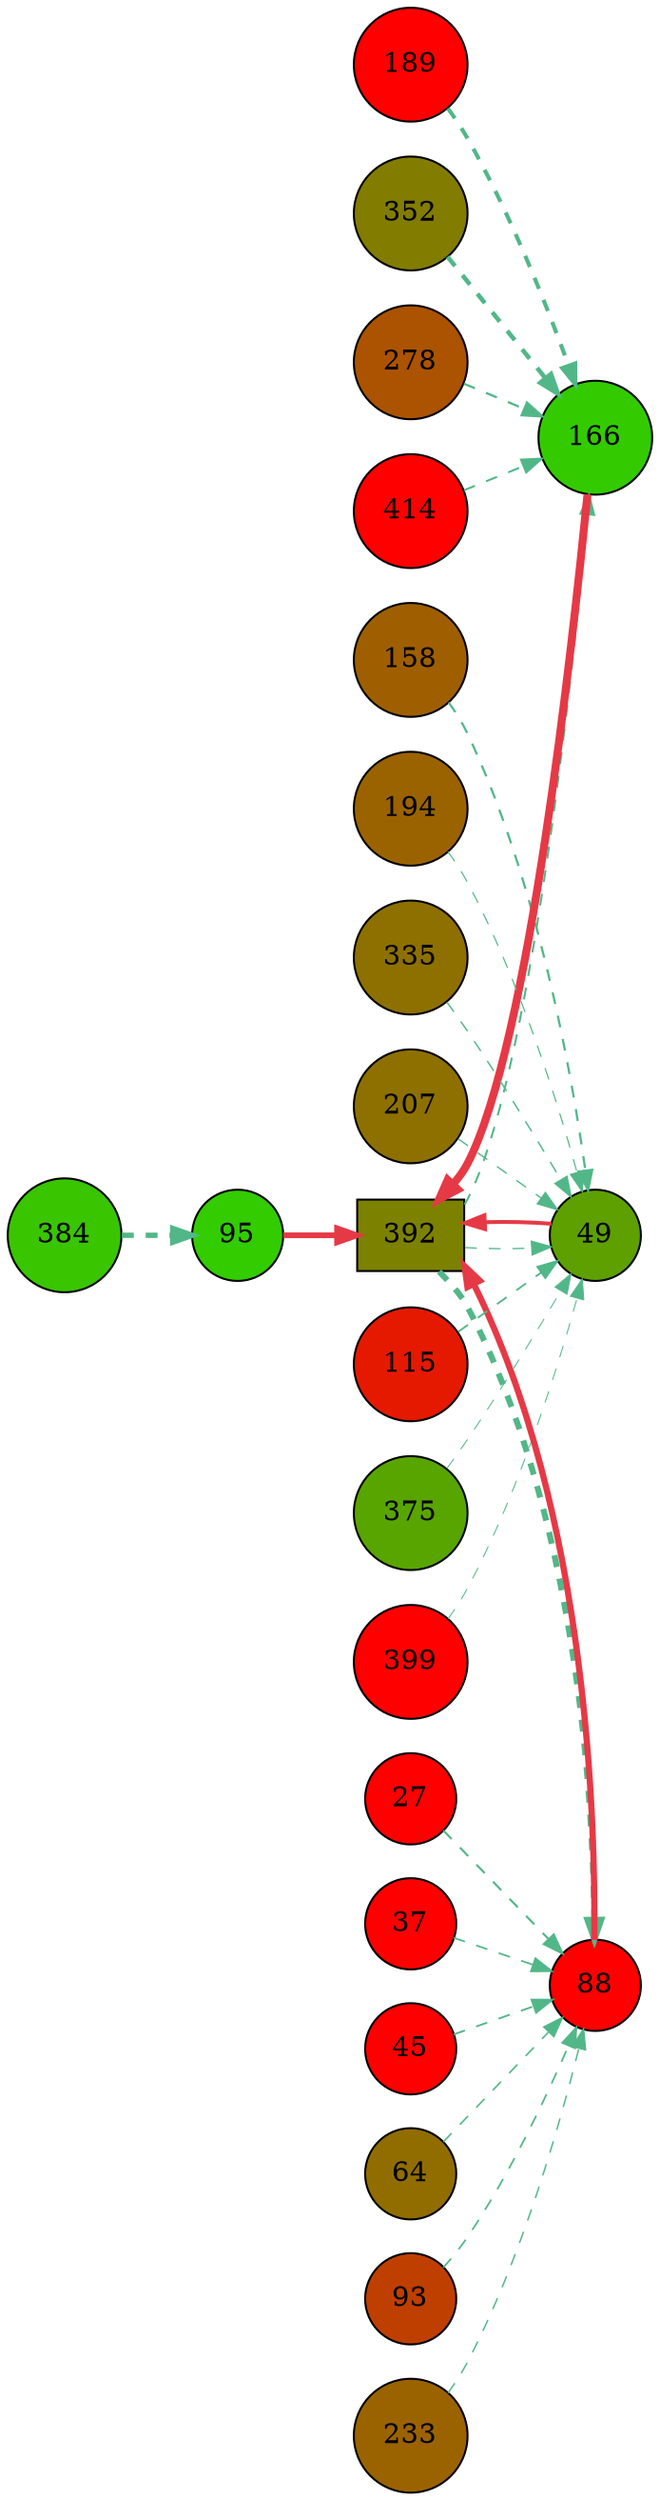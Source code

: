 digraph G{
rankdir=LR;
384 [style=filled, shape=circle, fillcolor="#39c500", label="384"];
392 [style=filled, shape=box, fillcolor="#7d8100", label="392"];
399 [style=filled, shape=circle, fillcolor="#fe0000", label="399"];
278 [style=filled, shape=circle, fillcolor="#ab5300", label="278"];
27 [style=filled, shape=circle, fillcolor="#fe0000", label="27"];
158 [style=filled, shape=circle, fillcolor="#9f5f00", label="158"];
414 [style=filled, shape=circle, fillcolor="#fe0000", label="414"];
37 [style=filled, shape=circle, fillcolor="#fe0000", label="37"];
166 [style=filled, shape=circle, fillcolor="#33cb00", label="166"];
45 [style=filled, shape=circle, fillcolor="#fe0000", label="45"];
49 [style=filled, shape=circle, fillcolor="#5ea000", label="49"];
189 [style=filled, shape=circle, fillcolor="#fe0000", label="189"];
64 [style=filled, shape=circle, fillcolor="#916d00", label="64"];
194 [style=filled, shape=circle, fillcolor="#9b6300", label="194"];
335 [style=filled, shape=circle, fillcolor="#8e7000", label="335"];
207 [style=filled, shape=circle, fillcolor="#8e7000", label="207"];
88 [style=filled, shape=circle, fillcolor="#fe0000", label="88"];
93 [style=filled, shape=circle, fillcolor="#bf3f00", label="93"];
95 [style=filled, shape=circle, fillcolor="#32cc00", label="95"];
352 [style=filled, shape=circle, fillcolor="#827c00", label="352"];
233 [style=filled, shape=circle, fillcolor="#9b6300", label="233"];
115 [style=filled, shape=circle, fillcolor="#e51900", label="115"];
375 [style=filled, shape=circle, fillcolor="#59a500", label="375"];
166 -> 392 [color="#e63946",penwidth=4.00];
88 -> 392 [color="#e63946",penwidth=3.14];
95 -> 392 [color="#e63946",penwidth=2.88];
49 -> 392 [color="#e63946",penwidth=1.97];
392 -> 88 [color="#52b788",style=dashed,penwidth=3.00];
27 -> 88 [color="#52b788",style=dashed,penwidth=1.05];
45 -> 88 [color="#52b788",style=dashed,penwidth=0.93];
93 -> 88 [color="#52b788",style=dashed,penwidth=0.87];
37 -> 88 [color="#52b788",style=dashed,penwidth=0.86];
64 -> 88 [color="#52b788",style=dashed,penwidth=0.80];
233 -> 88 [color="#52b788",style=dashed,penwidth=0.73];
158 -> 49 [color="#52b788",style=dashed,penwidth=1.11];
115 -> 49 [color="#52b788",style=dashed,penwidth=0.91];
335 -> 49 [color="#52b788",style=dashed,penwidth=0.72];
207 -> 49 [color="#52b788",style=dashed,penwidth=0.68];
392 -> 49 [color="#52b788",style=dashed,penwidth=0.64];
194 -> 49 [color="#52b788",style=dashed,penwidth=0.59];
399 -> 49 [color="#52b788",style=dashed,penwidth=0.50];
375 -> 49 [color="#52b788",style=dashed,penwidth=0.50];
352 -> 166 [color="#52b788",style=dashed,penwidth=2.26];
189 -> 166 [color="#52b788",style=dashed,penwidth=2.04];
278 -> 166 [color="#52b788",style=dashed,penwidth=1.12];
414 -> 166 [color="#52b788",style=dashed,penwidth=1.00];
392 -> 166 [color="#52b788",style=dashed,penwidth=0.99];
384 -> 95 [color="#52b788",style=dashed,penwidth=2.67];
}